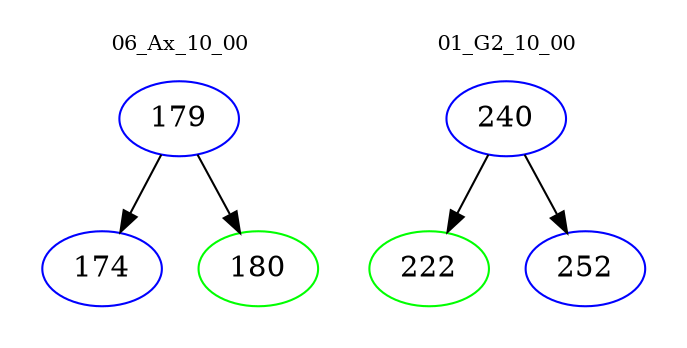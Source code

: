 digraph{
subgraph cluster_0 {
color = white
label = "06_Ax_10_00";
fontsize=10;
T0_179 [label="179", color="blue"]
T0_179 -> T0_174 [color="black"]
T0_174 [label="174", color="blue"]
T0_179 -> T0_180 [color="black"]
T0_180 [label="180", color="green"]
}
subgraph cluster_1 {
color = white
label = "01_G2_10_00";
fontsize=10;
T1_240 [label="240", color="blue"]
T1_240 -> T1_222 [color="black"]
T1_222 [label="222", color="green"]
T1_240 -> T1_252 [color="black"]
T1_252 [label="252", color="blue"]
}
}
